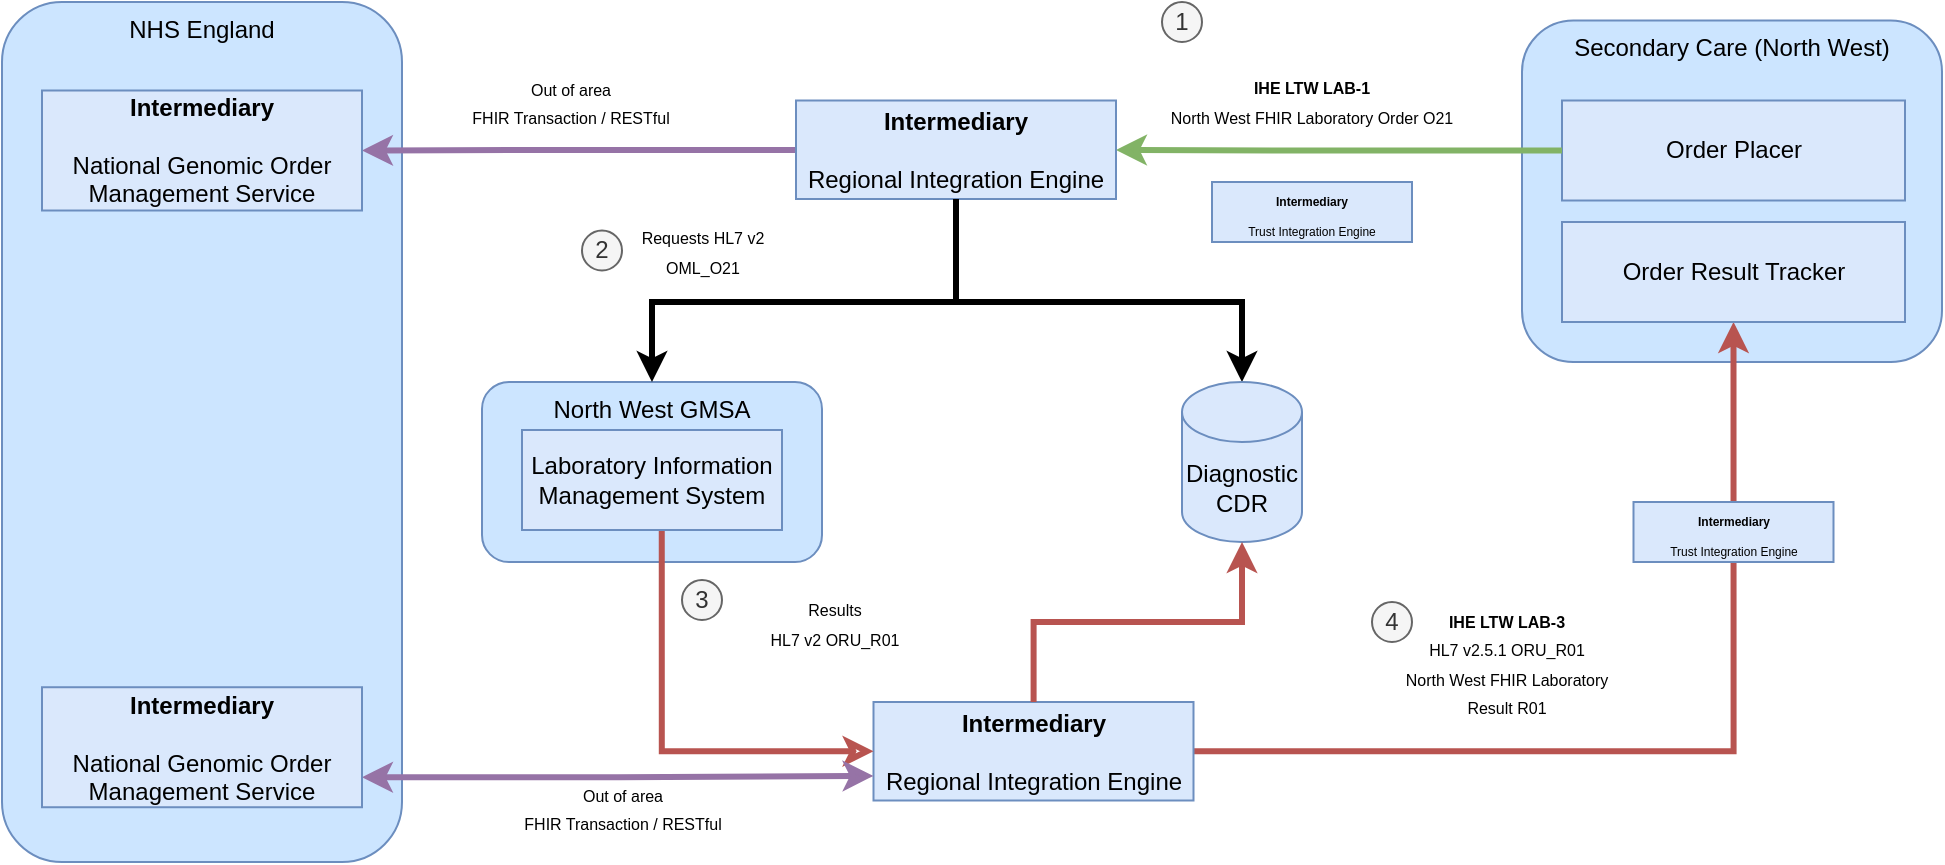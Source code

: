 <mxfile version="28.0.7">
  <diagram name="Page-1" id="GUS6SnLELdETTFwpS6_f">
    <mxGraphModel grid="1" page="1" gridSize="10" guides="1" tooltips="1" connect="1" arrows="1" fold="1" pageScale="1" pageWidth="827" pageHeight="1169" math="0" shadow="0">
      <root>
        <mxCell id="0" />
        <mxCell id="1" parent="0" />
        <mxCell id="hmvl_G-xppWCJYqnQ8xF-29" value="NHS England" style="rounded=1;whiteSpace=wrap;html=1;fillColor=#CCE5FF;strokeColor=#6c8ebf;verticalAlign=top;" vertex="1" parent="1">
          <mxGeometry x="270" y="110" width="200" height="430" as="geometry" />
        </mxCell>
        <mxCell id="hmvl_G-xppWCJYqnQ8xF-9" value="Secondary Care (North West)" style="rounded=1;whiteSpace=wrap;html=1;fillColor=#CCE5FF;strokeColor=#6c8ebf;verticalAlign=top;" vertex="1" parent="1">
          <mxGeometry x="1030" y="119.25" width="210" height="170.75" as="geometry" />
        </mxCell>
        <mxCell id="hmvl_G-xppWCJYqnQ8xF-5" value="North West GMSA" style="rounded=1;whiteSpace=wrap;html=1;fillColor=#CCE5FF;strokeColor=#6c8ebf;verticalAlign=top;" vertex="1" parent="1">
          <mxGeometry x="510" y="300" width="170" height="90" as="geometry" />
        </mxCell>
        <mxCell id="ZXFyEixmDXkOCJC5mELR-2" value="Order Placer" style="rounded=0;whiteSpace=wrap;html=1;fillColor=#dae8fc;strokeColor=#6c8ebf;" vertex="1" parent="1">
          <mxGeometry x="1050" y="159.25" width="171.5" height="50" as="geometry" />
        </mxCell>
        <mxCell id="ZXFyEixmDXkOCJC5mELR-3" style="edgeStyle=orthogonalEdgeStyle;rounded=0;orthogonalLoop=1;jettySize=auto;html=1;strokeWidth=3;fillColor=#d5e8d4;strokeColor=#82b366;" edge="1" parent="1" source="ZXFyEixmDXkOCJC5mELR-2" target="ZXFyEixmDXkOCJC5mELR-5">
          <mxGeometry relative="1" as="geometry">
            <mxPoint x="800" y="331" as="targetPoint" />
          </mxGeometry>
        </mxCell>
        <mxCell id="hmvl_G-xppWCJYqnQ8xF-2" style="edgeStyle=orthogonalEdgeStyle;rounded=0;orthogonalLoop=1;jettySize=auto;html=1;strokeWidth=3;entryX=0.5;entryY=0;entryDx=0;entryDy=0;entryPerimeter=0;" edge="1" parent="1" source="ZXFyEixmDXkOCJC5mELR-5" target="hmvl_G-xppWCJYqnQ8xF-1">
          <mxGeometry relative="1" as="geometry">
            <Array as="points">
              <mxPoint x="747" y="260" />
              <mxPoint x="890" y="260" />
            </Array>
          </mxGeometry>
        </mxCell>
        <mxCell id="hmvl_G-xppWCJYqnQ8xF-13" style="edgeStyle=orthogonalEdgeStyle;rounded=0;orthogonalLoop=1;jettySize=auto;html=1;entryX=1;entryY=0.5;entryDx=0;entryDy=0;strokeWidth=3;fillColor=#e1d5e7;strokeColor=#9673a6;startArrow=none;startFill=0;" edge="1" parent="1" source="ZXFyEixmDXkOCJC5mELR-5" target="hmvl_G-xppWCJYqnQ8xF-25">
          <mxGeometry relative="1" as="geometry">
            <mxPoint x="494" y="183.88" as="targetPoint" />
          </mxGeometry>
        </mxCell>
        <mxCell id="hmvl_G-xppWCJYqnQ8xF-14" value="&lt;font style=&quot;font-size: 8px;&quot;&gt;Out of area&lt;br&gt;FHIR Transaction / RESTful&lt;/font&gt;" style="edgeLabel;html=1;align=center;verticalAlign=middle;resizable=0;points=[];" connectable="0" vertex="1" parent="hmvl_G-xppWCJYqnQ8xF-13">
          <mxGeometry x="0.069" y="-3" relative="1" as="geometry">
            <mxPoint x="2" y="-22" as="offset" />
          </mxGeometry>
        </mxCell>
        <mxCell id="ZXFyEixmDXkOCJC5mELR-5" value="&lt;b&gt;Intermediary&lt;/b&gt;&lt;br&gt;&lt;br&gt;Regional Integration Engine" style="rounded=0;whiteSpace=wrap;html=1;fillColor=#dae8fc;strokeColor=#6c8ebf;" vertex="1" parent="1">
          <mxGeometry x="667" y="159.25" width="160" height="49.25" as="geometry" />
        </mxCell>
        <mxCell id="ZXFyEixmDXkOCJC5mELR-7" value="&lt;font style=&quot;font-size: 8px; line-height: 0%;&quot;&gt;&lt;b&gt;IHE LTW LAB-1&lt;/b&gt;&lt;br&gt;North West FHIR Laboratory Order O21&lt;br&gt;&lt;/font&gt;" style="rounded=0;whiteSpace=wrap;html=1;strokeColor=none;" vertex="1" parent="1">
          <mxGeometry x="850" y="140" width="150" height="38" as="geometry" />
        </mxCell>
        <mxCell id="ZXFyEixmDXkOCJC5mELR-8" style="edgeStyle=orthogonalEdgeStyle;rounded=0;orthogonalLoop=1;jettySize=auto;html=1;strokeWidth=3;exitX=0.5;exitY=1;exitDx=0;exitDy=0;entryX=0.5;entryY=0;entryDx=0;entryDy=0;" edge="1" parent="1" source="ZXFyEixmDXkOCJC5mELR-5" target="hmvl_G-xppWCJYqnQ8xF-5">
          <mxGeometry relative="1" as="geometry">
            <mxPoint x="600" y="280" as="targetPoint" />
            <Array as="points">
              <mxPoint x="747" y="260" />
              <mxPoint x="595" y="260" />
            </Array>
          </mxGeometry>
        </mxCell>
        <mxCell id="ZXFyEixmDXkOCJC5mELR-17" style="edgeStyle=orthogonalEdgeStyle;rounded=0;orthogonalLoop=1;jettySize=auto;html=1;entryX=0.5;entryY=1;entryDx=0;entryDy=0;fillColor=#f8cecc;strokeColor=#b85450;strokeWidth=3;" edge="1" parent="1" source="ZXFyEixmDXkOCJC5mELR-9" target="ZXFyEixmDXkOCJC5mELR-16">
          <mxGeometry relative="1" as="geometry" />
        </mxCell>
        <mxCell id="ZXFyEixmDXkOCJC5mELR-9" value="&lt;b&gt;Intermediary&lt;/b&gt;&lt;br&gt;&lt;br&gt;Regional Integration Engine" style="rounded=0;whiteSpace=wrap;html=1;fillColor=#dae8fc;strokeColor=#6c8ebf;" vertex="1" parent="1">
          <mxGeometry x="705.75" y="460" width="160" height="49.25" as="geometry" />
        </mxCell>
        <mxCell id="ZXFyEixmDXkOCJC5mELR-10" style="edgeStyle=orthogonalEdgeStyle;rounded=0;orthogonalLoop=1;jettySize=auto;html=1;entryX=0.868;entryY=0.573;entryDx=0;entryDy=0;entryPerimeter=0;startArrow=classic;startFill=0;endArrow=none;strokeWidth=3;fillColor=#f8cecc;strokeColor=#b85450;" edge="1" parent="1" source="ZXFyEixmDXkOCJC5mELR-9">
          <mxGeometry relative="1" as="geometry">
            <Array as="points">
              <mxPoint x="600" y="485" />
            </Array>
            <mxPoint x="599.876" y="360.059" as="targetPoint" />
          </mxGeometry>
        </mxCell>
        <mxCell id="ZXFyEixmDXkOCJC5mELR-11" value="&lt;div&gt;&lt;span style=&quot;font-size: 8px;&quot;&gt;Results&lt;/span&gt;&lt;/div&gt;&lt;font style=&quot;font-size: 8px;&quot;&gt;HL7 v2 ORU_R01&lt;/font&gt;" style="rounded=0;whiteSpace=wrap;html=1;strokeColor=none;" vertex="1" parent="1">
          <mxGeometry x="640" y="400" width="93" height="40" as="geometry" />
        </mxCell>
        <mxCell id="ZXFyEixmDXkOCJC5mELR-14" value="2" style="ellipse;whiteSpace=wrap;html=1;aspect=fixed;fillColor=#f5f5f5;fontColor=#333333;strokeColor=#666666;" vertex="1" parent="1">
          <mxGeometry x="560" y="224.25" width="20" height="20" as="geometry" />
        </mxCell>
        <mxCell id="ZXFyEixmDXkOCJC5mELR-15" value="3" style="ellipse;whiteSpace=wrap;html=1;aspect=fixed;fillColor=#f5f5f5;fontColor=#333333;strokeColor=#666666;" vertex="1" parent="1">
          <mxGeometry x="610" y="399" width="20" height="20" as="geometry" />
        </mxCell>
        <mxCell id="ZXFyEixmDXkOCJC5mELR-16" value="Order Result Tracker" style="rounded=0;whiteSpace=wrap;html=1;fillColor=#dae8fc;strokeColor=#6c8ebf;" vertex="1" parent="1">
          <mxGeometry x="1050" y="220" width="171.5" height="50" as="geometry" />
        </mxCell>
        <mxCell id="ZXFyEixmDXkOCJC5mELR-18" value="&lt;font style=&quot;font-size: 8px;&quot;&gt;&lt;b style=&quot;&quot;&gt;IHE LTW LAB-3&lt;/b&gt;&lt;br&gt;HL7 v2.5.1 ORU_R01&lt;br&gt;North West FHIR Laboratory Result R01&lt;br&gt;&lt;/font&gt;" style="rounded=0;whiteSpace=wrap;html=1;strokeColor=none;" vertex="1" parent="1">
          <mxGeometry x="960" y="410" width="124.87" height="60" as="geometry" />
        </mxCell>
        <mxCell id="ZXFyEixmDXkOCJC5mELR-19" value="4" style="ellipse;whiteSpace=wrap;html=1;aspect=fixed;fillColor=#f5f5f5;fontColor=#333333;strokeColor=#666666;" vertex="1" parent="1">
          <mxGeometry x="955" y="410" width="20" height="20" as="geometry" />
        </mxCell>
        <mxCell id="ZXFyEixmDXkOCJC5mELR-20" value="1" style="ellipse;whiteSpace=wrap;html=1;aspect=fixed;fillColor=#f5f5f5;fontColor=#333333;strokeColor=#666666;" vertex="1" parent="1">
          <mxGeometry x="850" y="110" width="20" height="20" as="geometry" />
        </mxCell>
        <mxCell id="ZXFyEixmDXkOCJC5mELR-26" value="&lt;font style=&quot;font-size: 6px;&quot;&gt;&lt;b style=&quot;&quot;&gt;Intermediary&lt;/b&gt;&lt;br&gt;Trust Integration Engine&lt;/font&gt;" style="rounded=0;whiteSpace=wrap;html=1;fillColor=#dae8fc;strokeColor=#6c8ebf;" vertex="1" parent="1">
          <mxGeometry x="875" y="200" width="100" height="30" as="geometry" />
        </mxCell>
        <mxCell id="ZXFyEixmDXkOCJC5mELR-27" value="&lt;font style=&quot;font-size: 6px;&quot;&gt;&lt;b style=&quot;&quot;&gt;Intermediary&lt;/b&gt;&lt;br&gt;Trust Integration Engine&lt;/font&gt;" style="rounded=0;whiteSpace=wrap;html=1;fillColor=#dae8fc;strokeColor=#6c8ebf;" vertex="1" parent="1">
          <mxGeometry x="1085.75" y="360" width="100" height="30" as="geometry" />
        </mxCell>
        <mxCell id="hmvl_G-xppWCJYqnQ8xF-1" value="Diagnostic CDR" style="shape=cylinder3;whiteSpace=wrap;html=1;boundedLbl=1;backgroundOutline=1;size=15;fillColor=#dae8fc;strokeColor=#6c8ebf;" vertex="1" parent="1">
          <mxGeometry x="860" y="300" width="60" height="80" as="geometry" />
        </mxCell>
        <mxCell id="hmvl_G-xppWCJYqnQ8xF-3" style="edgeStyle=orthogonalEdgeStyle;rounded=0;orthogonalLoop=1;jettySize=auto;html=1;entryX=0.5;entryY=1;entryDx=0;entryDy=0;entryPerimeter=0;strokeWidth=3;fillColor=#f8cecc;strokeColor=#b85450;" edge="1" parent="1" source="ZXFyEixmDXkOCJC5mELR-9" target="hmvl_G-xppWCJYqnQ8xF-1">
          <mxGeometry relative="1" as="geometry" />
        </mxCell>
        <mxCell id="hmvl_G-xppWCJYqnQ8xF-4" value="Laboratory Information Management System" style="rounded=0;whiteSpace=wrap;html=1;fillColor=#dae8fc;strokeColor=#6c8ebf;" vertex="1" parent="1">
          <mxGeometry x="530" y="324" width="130" height="50" as="geometry" />
        </mxCell>
        <mxCell id="hmvl_G-xppWCJYqnQ8xF-19" style="edgeStyle=orthogonalEdgeStyle;rounded=0;orthogonalLoop=1;jettySize=auto;html=1;entryX=0;entryY=0.75;entryDx=0;entryDy=0;fillColor=#e1d5e7;strokeColor=#9673a6;strokeWidth=3;startArrow=classic;startFill=1;exitX=1;exitY=0.75;exitDx=0;exitDy=0;" edge="1" parent="1" source="hmvl_G-xppWCJYqnQ8xF-18" target="ZXFyEixmDXkOCJC5mELR-9">
          <mxGeometry relative="1" as="geometry" />
        </mxCell>
        <mxCell id="hmvl_G-xppWCJYqnQ8xF-18" value="&lt;b&gt;Intermediary&lt;/b&gt;&lt;br&gt;&lt;br&gt;National Genomic Order Management Service" style="rounded=0;whiteSpace=wrap;html=1;fillColor=#dae8fc;strokeColor=#6c8ebf;" vertex="1" parent="1">
          <mxGeometry x="290" y="452.62" width="160" height="60" as="geometry" />
        </mxCell>
        <mxCell id="hmvl_G-xppWCJYqnQ8xF-25" value="&lt;b&gt;Intermediary&lt;/b&gt;&lt;br&gt;&lt;br&gt;National Genomic Order Management Service" style="rounded=0;whiteSpace=wrap;html=1;fillColor=#dae8fc;strokeColor=#6c8ebf;" vertex="1" parent="1">
          <mxGeometry x="290" y="154.25" width="160" height="60" as="geometry" />
        </mxCell>
        <mxCell id="hmvl_G-xppWCJYqnQ8xF-26" value="&lt;font style=&quot;font-size: 8px;&quot;&gt;Out of area&lt;br&gt;FHIR Transaction / RESTful&lt;/font&gt;" style="edgeLabel;html=1;align=center;verticalAlign=middle;resizable=0;points=[];" connectable="0" vertex="1" parent="1">
          <mxGeometry x="580" y="512.62" as="geometry" />
        </mxCell>
        <mxCell id="hmvl_G-xppWCJYqnQ8xF-27" value="&lt;div&gt;&lt;span style=&quot;font-size: 8px; background-color: transparent; color: light-dark(rgb(0, 0, 0), rgb(255, 255, 255));&quot;&gt;Requests HL7 v2 OML_O21&lt;/span&gt;&lt;/div&gt;" style="rounded=0;whiteSpace=wrap;html=1;strokeColor=none;" vertex="1" parent="1">
          <mxGeometry x="583.5" y="214.25" width="73" height="40" as="geometry" />
        </mxCell>
      </root>
    </mxGraphModel>
  </diagram>
</mxfile>

